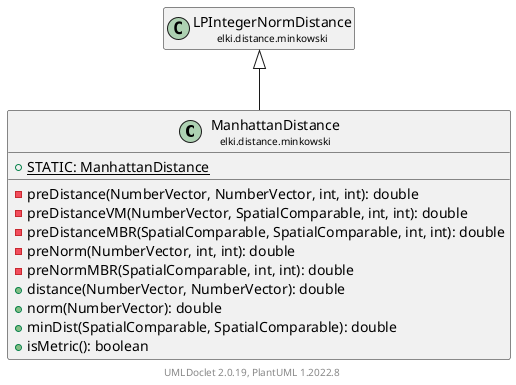 @startuml
    remove .*\.(Instance|Par|Parameterizer|Factory)$
    set namespaceSeparator none
    hide empty fields
    hide empty methods

    class "<size:14>ManhattanDistance\n<size:10>elki.distance.minkowski" as elki.distance.minkowski.ManhattanDistance [[ManhattanDistance.html]] {
        {static} +STATIC: ManhattanDistance
        -preDistance(NumberVector, NumberVector, int, int): double
        -preDistanceVM(NumberVector, SpatialComparable, int, int): double
        -preDistanceMBR(SpatialComparable, SpatialComparable, int, int): double
        -preNorm(NumberVector, int, int): double
        -preNormMBR(SpatialComparable, int, int): double
        +distance(NumberVector, NumberVector): double
        +norm(NumberVector): double
        +minDist(SpatialComparable, SpatialComparable): double
        +isMetric(): boolean
    }

    class "<size:14>LPIntegerNormDistance\n<size:10>elki.distance.minkowski" as elki.distance.minkowski.LPIntegerNormDistance [[LPIntegerNormDistance.html]]
    class "<size:14>ManhattanDistance.Par\n<size:10>elki.distance.minkowski" as elki.distance.minkowski.ManhattanDistance.Par [[ManhattanDistance.Par.html]]

    elki.distance.minkowski.LPIntegerNormDistance <|-- elki.distance.minkowski.ManhattanDistance
    elki.distance.minkowski.ManhattanDistance +-- elki.distance.minkowski.ManhattanDistance.Par

    center footer UMLDoclet 2.0.19, PlantUML 1.2022.8
@enduml
